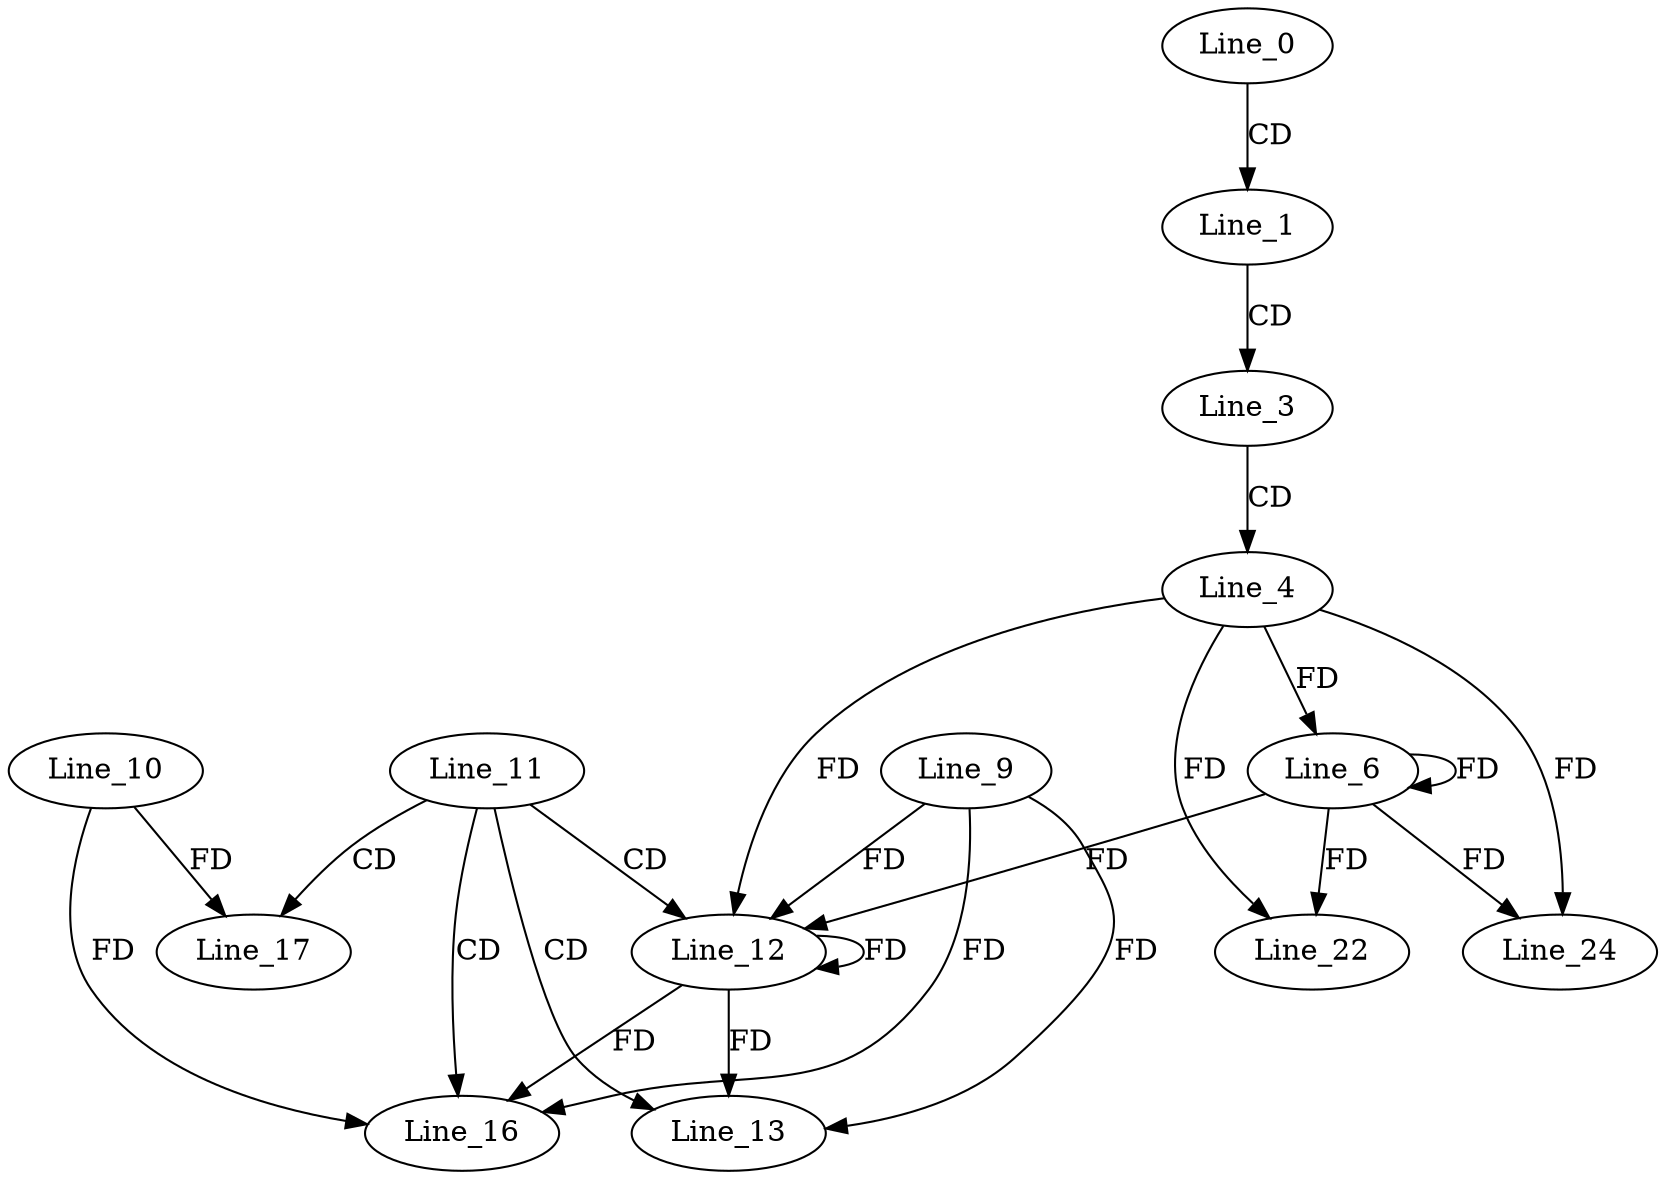 digraph G {
  Line_0;
  Line_1;
  Line_3;
  Line_4;
  Line_6;
  Line_11;
  Line_12;
  Line_9;
  Line_12;
  Line_12;
  Line_13;
  Line_16;
  Line_10;
  Line_17;
  Line_22;
  Line_24;
  Line_0 -> Line_1 [ label="CD" ];
  Line_1 -> Line_3 [ label="CD" ];
  Line_3 -> Line_4 [ label="CD" ];
  Line_4 -> Line_6 [ label="FD" ];
  Line_6 -> Line_6 [ label="FD" ];
  Line_11 -> Line_12 [ label="CD" ];
  Line_12 -> Line_12 [ label="FD" ];
  Line_9 -> Line_12 [ label="FD" ];
  Line_4 -> Line_12 [ label="FD" ];
  Line_6 -> Line_12 [ label="FD" ];
  Line_11 -> Line_13 [ label="CD" ];
  Line_12 -> Line_13 [ label="FD" ];
  Line_9 -> Line_13 [ label="FD" ];
  Line_11 -> Line_16 [ label="CD" ];
  Line_10 -> Line_16 [ label="FD" ];
  Line_12 -> Line_16 [ label="FD" ];
  Line_9 -> Line_16 [ label="FD" ];
  Line_11 -> Line_17 [ label="CD" ];
  Line_10 -> Line_17 [ label="FD" ];
  Line_4 -> Line_22 [ label="FD" ];
  Line_6 -> Line_22 [ label="FD" ];
  Line_4 -> Line_24 [ label="FD" ];
  Line_6 -> Line_24 [ label="FD" ];
}
